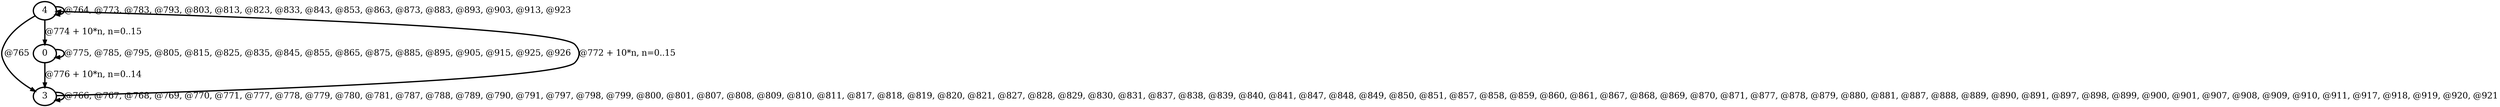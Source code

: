 digraph G {
        node [style=rounded, penwidth=3, fontsize=20, shape=oval];
        "4" -> "4" [label="@764, @773, @783, @793, @803, @813, @823, @833, @843, @853, @863, @873, @883, @893, @903, @913, @923", color=black,arrowsize=1,style=bold,penwidth=3,fontsize=20];
"4" -> "3" [label="@765", color=black,arrowsize=1,style=bold,penwidth=3,fontsize=20];
"3" -> "3" [label="@766, @767, @768, @769, @770, @771, @777, @778, @779, @780, @781, @787, @788, @789, @790, @791, @797, @798, @799, @800, @801, @807, @808, @809, @810, @811, @817, @818, @819, @820, @821, @827, @828, @829, @830, @831, @837, @838, @839, @840, @841, @847, @848, @849, @850, @851, @857, @858, @859, @860, @861, @867, @868, @869, @870, @871, @877, @878, @879, @880, @881, @887, @888, @889, @890, @891, @897, @898, @899, @900, @901, @907, @908, @909, @910, @911, @917, @918, @919, @920, @921", color=black,arrowsize=1,style=bold,penwidth=3,fontsize=20];
"3" -> "4" [label="@772 + 10*n, n=0..15", color=black,arrowsize=1,style=bold,penwidth=3,fontsize=20];
"4" -> "0" [label="@774 + 10*n, n=0..15", color=black,arrowsize=1,style=bold,penwidth=3,fontsize=20];
"0" -> "0" [label="@775, @785, @795, @805, @815, @825, @835, @845, @855, @865, @875, @885, @895, @905, @915, @925, @926", color=black,arrowsize=1,style=bold,penwidth=3,fontsize=20];
"0" -> "3" [label="@776 + 10*n, n=0..14", color=black,arrowsize=1,style=bold,penwidth=3,fontsize=20];
}
